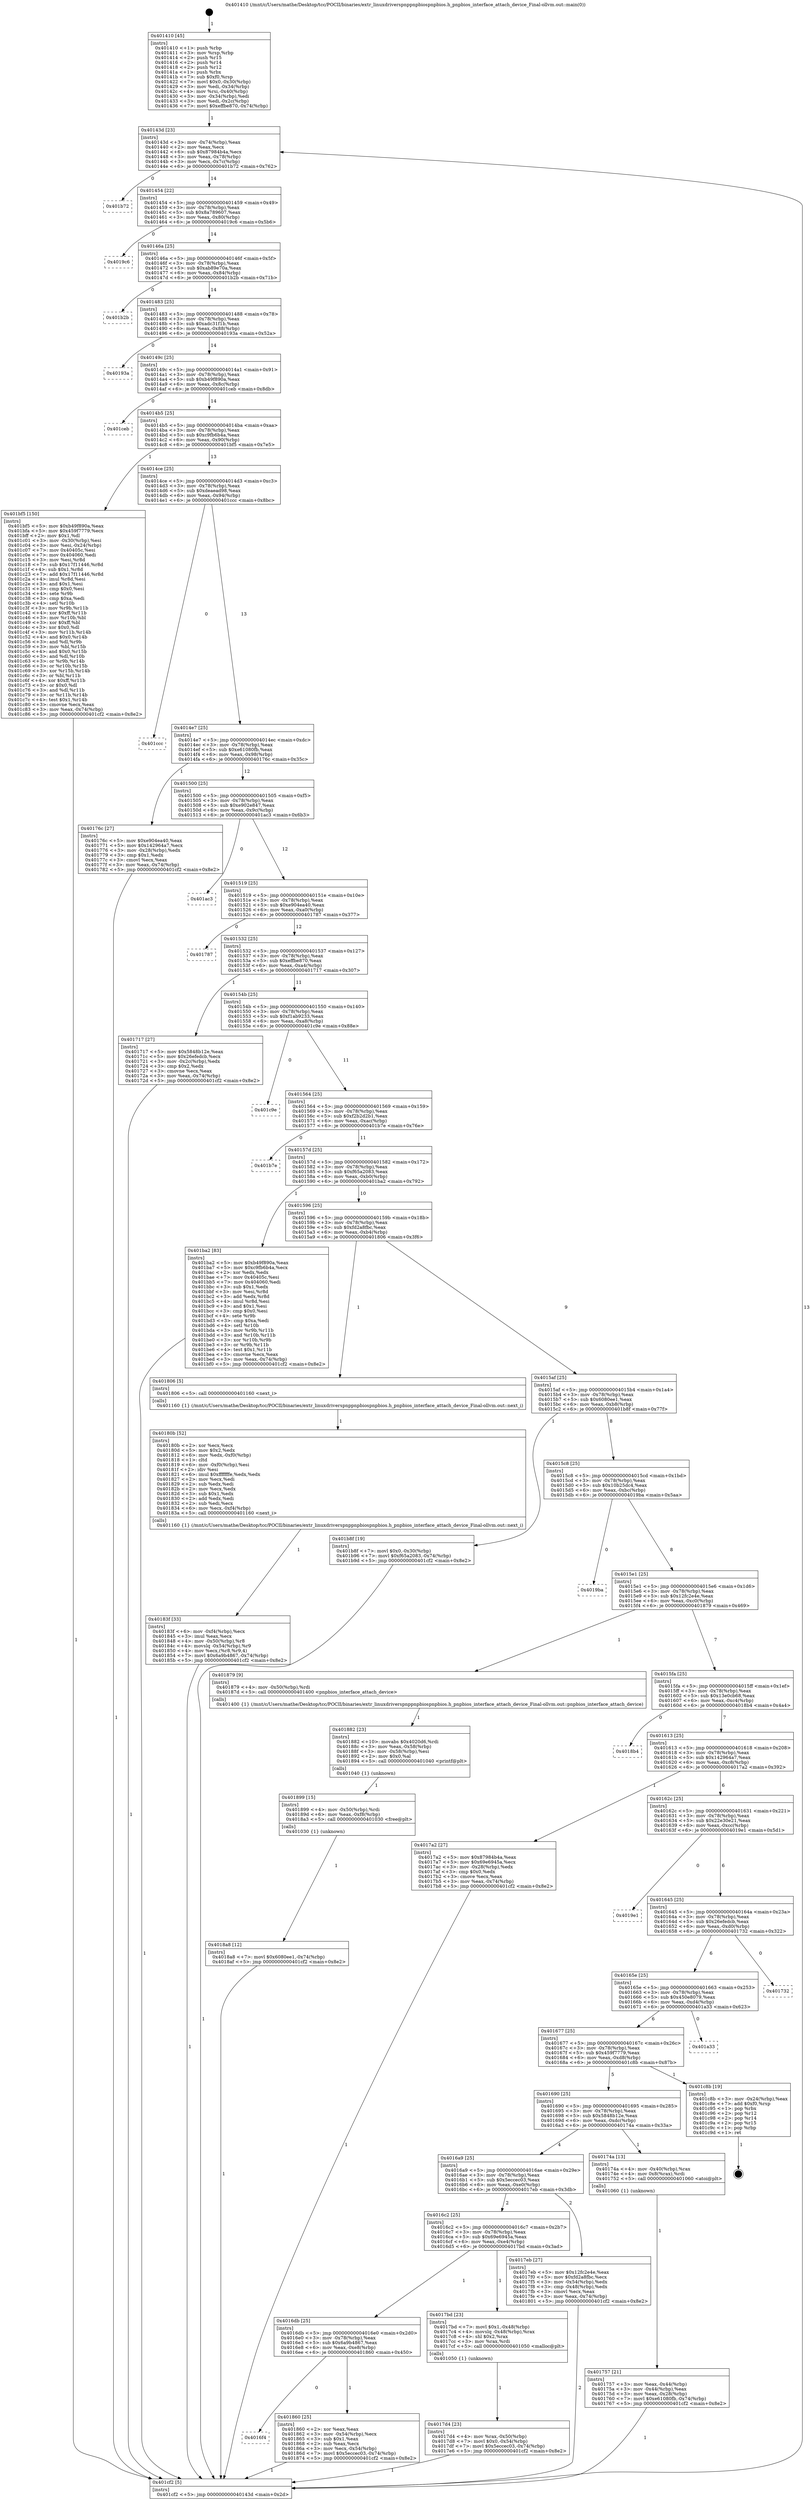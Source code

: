 digraph "0x401410" {
  label = "0x401410 (/mnt/c/Users/mathe/Desktop/tcc/POCII/binaries/extr_linuxdriverspnppnpbiospnpbios.h_pnpbios_interface_attach_device_Final-ollvm.out::main(0))"
  labelloc = "t"
  node[shape=record]

  Entry [label="",width=0.3,height=0.3,shape=circle,fillcolor=black,style=filled]
  "0x40143d" [label="{
     0x40143d [23]\l
     | [instrs]\l
     &nbsp;&nbsp;0x40143d \<+3\>: mov -0x74(%rbp),%eax\l
     &nbsp;&nbsp;0x401440 \<+2\>: mov %eax,%ecx\l
     &nbsp;&nbsp;0x401442 \<+6\>: sub $0x87984b4a,%ecx\l
     &nbsp;&nbsp;0x401448 \<+3\>: mov %eax,-0x78(%rbp)\l
     &nbsp;&nbsp;0x40144b \<+3\>: mov %ecx,-0x7c(%rbp)\l
     &nbsp;&nbsp;0x40144e \<+6\>: je 0000000000401b72 \<main+0x762\>\l
  }"]
  "0x401b72" [label="{
     0x401b72\l
  }", style=dashed]
  "0x401454" [label="{
     0x401454 [22]\l
     | [instrs]\l
     &nbsp;&nbsp;0x401454 \<+5\>: jmp 0000000000401459 \<main+0x49\>\l
     &nbsp;&nbsp;0x401459 \<+3\>: mov -0x78(%rbp),%eax\l
     &nbsp;&nbsp;0x40145c \<+5\>: sub $0x8a789607,%eax\l
     &nbsp;&nbsp;0x401461 \<+3\>: mov %eax,-0x80(%rbp)\l
     &nbsp;&nbsp;0x401464 \<+6\>: je 00000000004019c6 \<main+0x5b6\>\l
  }"]
  Exit [label="",width=0.3,height=0.3,shape=circle,fillcolor=black,style=filled,peripheries=2]
  "0x4019c6" [label="{
     0x4019c6\l
  }", style=dashed]
  "0x40146a" [label="{
     0x40146a [25]\l
     | [instrs]\l
     &nbsp;&nbsp;0x40146a \<+5\>: jmp 000000000040146f \<main+0x5f\>\l
     &nbsp;&nbsp;0x40146f \<+3\>: mov -0x78(%rbp),%eax\l
     &nbsp;&nbsp;0x401472 \<+5\>: sub $0xab89e70a,%eax\l
     &nbsp;&nbsp;0x401477 \<+6\>: mov %eax,-0x84(%rbp)\l
     &nbsp;&nbsp;0x40147d \<+6\>: je 0000000000401b2b \<main+0x71b\>\l
  }"]
  "0x4018a8" [label="{
     0x4018a8 [12]\l
     | [instrs]\l
     &nbsp;&nbsp;0x4018a8 \<+7\>: movl $0x6080ee1,-0x74(%rbp)\l
     &nbsp;&nbsp;0x4018af \<+5\>: jmp 0000000000401cf2 \<main+0x8e2\>\l
  }"]
  "0x401b2b" [label="{
     0x401b2b\l
  }", style=dashed]
  "0x401483" [label="{
     0x401483 [25]\l
     | [instrs]\l
     &nbsp;&nbsp;0x401483 \<+5\>: jmp 0000000000401488 \<main+0x78\>\l
     &nbsp;&nbsp;0x401488 \<+3\>: mov -0x78(%rbp),%eax\l
     &nbsp;&nbsp;0x40148b \<+5\>: sub $0xadc31f1b,%eax\l
     &nbsp;&nbsp;0x401490 \<+6\>: mov %eax,-0x88(%rbp)\l
     &nbsp;&nbsp;0x401496 \<+6\>: je 000000000040193a \<main+0x52a\>\l
  }"]
  "0x401899" [label="{
     0x401899 [15]\l
     | [instrs]\l
     &nbsp;&nbsp;0x401899 \<+4\>: mov -0x50(%rbp),%rdi\l
     &nbsp;&nbsp;0x40189d \<+6\>: mov %eax,-0xf8(%rbp)\l
     &nbsp;&nbsp;0x4018a3 \<+5\>: call 0000000000401030 \<free@plt\>\l
     | [calls]\l
     &nbsp;&nbsp;0x401030 \{1\} (unknown)\l
  }"]
  "0x40193a" [label="{
     0x40193a\l
  }", style=dashed]
  "0x40149c" [label="{
     0x40149c [25]\l
     | [instrs]\l
     &nbsp;&nbsp;0x40149c \<+5\>: jmp 00000000004014a1 \<main+0x91\>\l
     &nbsp;&nbsp;0x4014a1 \<+3\>: mov -0x78(%rbp),%eax\l
     &nbsp;&nbsp;0x4014a4 \<+5\>: sub $0xb49f890a,%eax\l
     &nbsp;&nbsp;0x4014a9 \<+6\>: mov %eax,-0x8c(%rbp)\l
     &nbsp;&nbsp;0x4014af \<+6\>: je 0000000000401ceb \<main+0x8db\>\l
  }"]
  "0x401882" [label="{
     0x401882 [23]\l
     | [instrs]\l
     &nbsp;&nbsp;0x401882 \<+10\>: movabs $0x4020d6,%rdi\l
     &nbsp;&nbsp;0x40188c \<+3\>: mov %eax,-0x58(%rbp)\l
     &nbsp;&nbsp;0x40188f \<+3\>: mov -0x58(%rbp),%esi\l
     &nbsp;&nbsp;0x401892 \<+2\>: mov $0x0,%al\l
     &nbsp;&nbsp;0x401894 \<+5\>: call 0000000000401040 \<printf@plt\>\l
     | [calls]\l
     &nbsp;&nbsp;0x401040 \{1\} (unknown)\l
  }"]
  "0x401ceb" [label="{
     0x401ceb\l
  }", style=dashed]
  "0x4014b5" [label="{
     0x4014b5 [25]\l
     | [instrs]\l
     &nbsp;&nbsp;0x4014b5 \<+5\>: jmp 00000000004014ba \<main+0xaa\>\l
     &nbsp;&nbsp;0x4014ba \<+3\>: mov -0x78(%rbp),%eax\l
     &nbsp;&nbsp;0x4014bd \<+5\>: sub $0xc9fb6b4a,%eax\l
     &nbsp;&nbsp;0x4014c2 \<+6\>: mov %eax,-0x90(%rbp)\l
     &nbsp;&nbsp;0x4014c8 \<+6\>: je 0000000000401bf5 \<main+0x7e5\>\l
  }"]
  "0x4016f4" [label="{
     0x4016f4\l
  }", style=dashed]
  "0x401bf5" [label="{
     0x401bf5 [150]\l
     | [instrs]\l
     &nbsp;&nbsp;0x401bf5 \<+5\>: mov $0xb49f890a,%eax\l
     &nbsp;&nbsp;0x401bfa \<+5\>: mov $0x459f7779,%ecx\l
     &nbsp;&nbsp;0x401bff \<+2\>: mov $0x1,%dl\l
     &nbsp;&nbsp;0x401c01 \<+3\>: mov -0x30(%rbp),%esi\l
     &nbsp;&nbsp;0x401c04 \<+3\>: mov %esi,-0x24(%rbp)\l
     &nbsp;&nbsp;0x401c07 \<+7\>: mov 0x40405c,%esi\l
     &nbsp;&nbsp;0x401c0e \<+7\>: mov 0x404060,%edi\l
     &nbsp;&nbsp;0x401c15 \<+3\>: mov %esi,%r8d\l
     &nbsp;&nbsp;0x401c18 \<+7\>: sub $0x17f11446,%r8d\l
     &nbsp;&nbsp;0x401c1f \<+4\>: sub $0x1,%r8d\l
     &nbsp;&nbsp;0x401c23 \<+7\>: add $0x17f11446,%r8d\l
     &nbsp;&nbsp;0x401c2a \<+4\>: imul %r8d,%esi\l
     &nbsp;&nbsp;0x401c2e \<+3\>: and $0x1,%esi\l
     &nbsp;&nbsp;0x401c31 \<+3\>: cmp $0x0,%esi\l
     &nbsp;&nbsp;0x401c34 \<+4\>: sete %r9b\l
     &nbsp;&nbsp;0x401c38 \<+3\>: cmp $0xa,%edi\l
     &nbsp;&nbsp;0x401c3b \<+4\>: setl %r10b\l
     &nbsp;&nbsp;0x401c3f \<+3\>: mov %r9b,%r11b\l
     &nbsp;&nbsp;0x401c42 \<+4\>: xor $0xff,%r11b\l
     &nbsp;&nbsp;0x401c46 \<+3\>: mov %r10b,%bl\l
     &nbsp;&nbsp;0x401c49 \<+3\>: xor $0xff,%bl\l
     &nbsp;&nbsp;0x401c4c \<+3\>: xor $0x0,%dl\l
     &nbsp;&nbsp;0x401c4f \<+3\>: mov %r11b,%r14b\l
     &nbsp;&nbsp;0x401c52 \<+4\>: and $0x0,%r14b\l
     &nbsp;&nbsp;0x401c56 \<+3\>: and %dl,%r9b\l
     &nbsp;&nbsp;0x401c59 \<+3\>: mov %bl,%r15b\l
     &nbsp;&nbsp;0x401c5c \<+4\>: and $0x0,%r15b\l
     &nbsp;&nbsp;0x401c60 \<+3\>: and %dl,%r10b\l
     &nbsp;&nbsp;0x401c63 \<+3\>: or %r9b,%r14b\l
     &nbsp;&nbsp;0x401c66 \<+3\>: or %r10b,%r15b\l
     &nbsp;&nbsp;0x401c69 \<+3\>: xor %r15b,%r14b\l
     &nbsp;&nbsp;0x401c6c \<+3\>: or %bl,%r11b\l
     &nbsp;&nbsp;0x401c6f \<+4\>: xor $0xff,%r11b\l
     &nbsp;&nbsp;0x401c73 \<+3\>: or $0x0,%dl\l
     &nbsp;&nbsp;0x401c76 \<+3\>: and %dl,%r11b\l
     &nbsp;&nbsp;0x401c79 \<+3\>: or %r11b,%r14b\l
     &nbsp;&nbsp;0x401c7c \<+4\>: test $0x1,%r14b\l
     &nbsp;&nbsp;0x401c80 \<+3\>: cmovne %ecx,%eax\l
     &nbsp;&nbsp;0x401c83 \<+3\>: mov %eax,-0x74(%rbp)\l
     &nbsp;&nbsp;0x401c86 \<+5\>: jmp 0000000000401cf2 \<main+0x8e2\>\l
  }"]
  "0x4014ce" [label="{
     0x4014ce [25]\l
     | [instrs]\l
     &nbsp;&nbsp;0x4014ce \<+5\>: jmp 00000000004014d3 \<main+0xc3\>\l
     &nbsp;&nbsp;0x4014d3 \<+3\>: mov -0x78(%rbp),%eax\l
     &nbsp;&nbsp;0x4014d6 \<+5\>: sub $0xdeaead98,%eax\l
     &nbsp;&nbsp;0x4014db \<+6\>: mov %eax,-0x94(%rbp)\l
     &nbsp;&nbsp;0x4014e1 \<+6\>: je 0000000000401ccc \<main+0x8bc\>\l
  }"]
  "0x401860" [label="{
     0x401860 [25]\l
     | [instrs]\l
     &nbsp;&nbsp;0x401860 \<+2\>: xor %eax,%eax\l
     &nbsp;&nbsp;0x401862 \<+3\>: mov -0x54(%rbp),%ecx\l
     &nbsp;&nbsp;0x401865 \<+3\>: sub $0x1,%eax\l
     &nbsp;&nbsp;0x401868 \<+2\>: sub %eax,%ecx\l
     &nbsp;&nbsp;0x40186a \<+3\>: mov %ecx,-0x54(%rbp)\l
     &nbsp;&nbsp;0x40186d \<+7\>: movl $0x5eccec03,-0x74(%rbp)\l
     &nbsp;&nbsp;0x401874 \<+5\>: jmp 0000000000401cf2 \<main+0x8e2\>\l
  }"]
  "0x401ccc" [label="{
     0x401ccc\l
  }", style=dashed]
  "0x4014e7" [label="{
     0x4014e7 [25]\l
     | [instrs]\l
     &nbsp;&nbsp;0x4014e7 \<+5\>: jmp 00000000004014ec \<main+0xdc\>\l
     &nbsp;&nbsp;0x4014ec \<+3\>: mov -0x78(%rbp),%eax\l
     &nbsp;&nbsp;0x4014ef \<+5\>: sub $0xe61080fb,%eax\l
     &nbsp;&nbsp;0x4014f4 \<+6\>: mov %eax,-0x98(%rbp)\l
     &nbsp;&nbsp;0x4014fa \<+6\>: je 000000000040176c \<main+0x35c\>\l
  }"]
  "0x40183f" [label="{
     0x40183f [33]\l
     | [instrs]\l
     &nbsp;&nbsp;0x40183f \<+6\>: mov -0xf4(%rbp),%ecx\l
     &nbsp;&nbsp;0x401845 \<+3\>: imul %eax,%ecx\l
     &nbsp;&nbsp;0x401848 \<+4\>: mov -0x50(%rbp),%r8\l
     &nbsp;&nbsp;0x40184c \<+4\>: movslq -0x54(%rbp),%r9\l
     &nbsp;&nbsp;0x401850 \<+4\>: mov %ecx,(%r8,%r9,4)\l
     &nbsp;&nbsp;0x401854 \<+7\>: movl $0x6a9b4867,-0x74(%rbp)\l
     &nbsp;&nbsp;0x40185b \<+5\>: jmp 0000000000401cf2 \<main+0x8e2\>\l
  }"]
  "0x40176c" [label="{
     0x40176c [27]\l
     | [instrs]\l
     &nbsp;&nbsp;0x40176c \<+5\>: mov $0xe904ea40,%eax\l
     &nbsp;&nbsp;0x401771 \<+5\>: mov $0x142964a7,%ecx\l
     &nbsp;&nbsp;0x401776 \<+3\>: mov -0x28(%rbp),%edx\l
     &nbsp;&nbsp;0x401779 \<+3\>: cmp $0x1,%edx\l
     &nbsp;&nbsp;0x40177c \<+3\>: cmovl %ecx,%eax\l
     &nbsp;&nbsp;0x40177f \<+3\>: mov %eax,-0x74(%rbp)\l
     &nbsp;&nbsp;0x401782 \<+5\>: jmp 0000000000401cf2 \<main+0x8e2\>\l
  }"]
  "0x401500" [label="{
     0x401500 [25]\l
     | [instrs]\l
     &nbsp;&nbsp;0x401500 \<+5\>: jmp 0000000000401505 \<main+0xf5\>\l
     &nbsp;&nbsp;0x401505 \<+3\>: mov -0x78(%rbp),%eax\l
     &nbsp;&nbsp;0x401508 \<+5\>: sub $0xe902e847,%eax\l
     &nbsp;&nbsp;0x40150d \<+6\>: mov %eax,-0x9c(%rbp)\l
     &nbsp;&nbsp;0x401513 \<+6\>: je 0000000000401ac3 \<main+0x6b3\>\l
  }"]
  "0x40180b" [label="{
     0x40180b [52]\l
     | [instrs]\l
     &nbsp;&nbsp;0x40180b \<+2\>: xor %ecx,%ecx\l
     &nbsp;&nbsp;0x40180d \<+5\>: mov $0x2,%edx\l
     &nbsp;&nbsp;0x401812 \<+6\>: mov %edx,-0xf0(%rbp)\l
     &nbsp;&nbsp;0x401818 \<+1\>: cltd\l
     &nbsp;&nbsp;0x401819 \<+6\>: mov -0xf0(%rbp),%esi\l
     &nbsp;&nbsp;0x40181f \<+2\>: idiv %esi\l
     &nbsp;&nbsp;0x401821 \<+6\>: imul $0xfffffffe,%edx,%edx\l
     &nbsp;&nbsp;0x401827 \<+2\>: mov %ecx,%edi\l
     &nbsp;&nbsp;0x401829 \<+2\>: sub %edx,%edi\l
     &nbsp;&nbsp;0x40182b \<+2\>: mov %ecx,%edx\l
     &nbsp;&nbsp;0x40182d \<+3\>: sub $0x1,%edx\l
     &nbsp;&nbsp;0x401830 \<+2\>: add %edx,%edi\l
     &nbsp;&nbsp;0x401832 \<+2\>: sub %edi,%ecx\l
     &nbsp;&nbsp;0x401834 \<+6\>: mov %ecx,-0xf4(%rbp)\l
     &nbsp;&nbsp;0x40183a \<+5\>: call 0000000000401160 \<next_i\>\l
     | [calls]\l
     &nbsp;&nbsp;0x401160 \{1\} (/mnt/c/Users/mathe/Desktop/tcc/POCII/binaries/extr_linuxdriverspnppnpbiospnpbios.h_pnpbios_interface_attach_device_Final-ollvm.out::next_i)\l
  }"]
  "0x401ac3" [label="{
     0x401ac3\l
  }", style=dashed]
  "0x401519" [label="{
     0x401519 [25]\l
     | [instrs]\l
     &nbsp;&nbsp;0x401519 \<+5\>: jmp 000000000040151e \<main+0x10e\>\l
     &nbsp;&nbsp;0x40151e \<+3\>: mov -0x78(%rbp),%eax\l
     &nbsp;&nbsp;0x401521 \<+5\>: sub $0xe904ea40,%eax\l
     &nbsp;&nbsp;0x401526 \<+6\>: mov %eax,-0xa0(%rbp)\l
     &nbsp;&nbsp;0x40152c \<+6\>: je 0000000000401787 \<main+0x377\>\l
  }"]
  "0x4017d4" [label="{
     0x4017d4 [23]\l
     | [instrs]\l
     &nbsp;&nbsp;0x4017d4 \<+4\>: mov %rax,-0x50(%rbp)\l
     &nbsp;&nbsp;0x4017d8 \<+7\>: movl $0x0,-0x54(%rbp)\l
     &nbsp;&nbsp;0x4017df \<+7\>: movl $0x5eccec03,-0x74(%rbp)\l
     &nbsp;&nbsp;0x4017e6 \<+5\>: jmp 0000000000401cf2 \<main+0x8e2\>\l
  }"]
  "0x401787" [label="{
     0x401787\l
  }", style=dashed]
  "0x401532" [label="{
     0x401532 [25]\l
     | [instrs]\l
     &nbsp;&nbsp;0x401532 \<+5\>: jmp 0000000000401537 \<main+0x127\>\l
     &nbsp;&nbsp;0x401537 \<+3\>: mov -0x78(%rbp),%eax\l
     &nbsp;&nbsp;0x40153a \<+5\>: sub $0xeffbe870,%eax\l
     &nbsp;&nbsp;0x40153f \<+6\>: mov %eax,-0xa4(%rbp)\l
     &nbsp;&nbsp;0x401545 \<+6\>: je 0000000000401717 \<main+0x307\>\l
  }"]
  "0x4016db" [label="{
     0x4016db [25]\l
     | [instrs]\l
     &nbsp;&nbsp;0x4016db \<+5\>: jmp 00000000004016e0 \<main+0x2d0\>\l
     &nbsp;&nbsp;0x4016e0 \<+3\>: mov -0x78(%rbp),%eax\l
     &nbsp;&nbsp;0x4016e3 \<+5\>: sub $0x6a9b4867,%eax\l
     &nbsp;&nbsp;0x4016e8 \<+6\>: mov %eax,-0xe8(%rbp)\l
     &nbsp;&nbsp;0x4016ee \<+6\>: je 0000000000401860 \<main+0x450\>\l
  }"]
  "0x401717" [label="{
     0x401717 [27]\l
     | [instrs]\l
     &nbsp;&nbsp;0x401717 \<+5\>: mov $0x5848b12e,%eax\l
     &nbsp;&nbsp;0x40171c \<+5\>: mov $0x26efedcb,%ecx\l
     &nbsp;&nbsp;0x401721 \<+3\>: mov -0x2c(%rbp),%edx\l
     &nbsp;&nbsp;0x401724 \<+3\>: cmp $0x2,%edx\l
     &nbsp;&nbsp;0x401727 \<+3\>: cmovne %ecx,%eax\l
     &nbsp;&nbsp;0x40172a \<+3\>: mov %eax,-0x74(%rbp)\l
     &nbsp;&nbsp;0x40172d \<+5\>: jmp 0000000000401cf2 \<main+0x8e2\>\l
  }"]
  "0x40154b" [label="{
     0x40154b [25]\l
     | [instrs]\l
     &nbsp;&nbsp;0x40154b \<+5\>: jmp 0000000000401550 \<main+0x140\>\l
     &nbsp;&nbsp;0x401550 \<+3\>: mov -0x78(%rbp),%eax\l
     &nbsp;&nbsp;0x401553 \<+5\>: sub $0xf1ab9233,%eax\l
     &nbsp;&nbsp;0x401558 \<+6\>: mov %eax,-0xa8(%rbp)\l
     &nbsp;&nbsp;0x40155e \<+6\>: je 0000000000401c9e \<main+0x88e\>\l
  }"]
  "0x401cf2" [label="{
     0x401cf2 [5]\l
     | [instrs]\l
     &nbsp;&nbsp;0x401cf2 \<+5\>: jmp 000000000040143d \<main+0x2d\>\l
  }"]
  "0x401410" [label="{
     0x401410 [45]\l
     | [instrs]\l
     &nbsp;&nbsp;0x401410 \<+1\>: push %rbp\l
     &nbsp;&nbsp;0x401411 \<+3\>: mov %rsp,%rbp\l
     &nbsp;&nbsp;0x401414 \<+2\>: push %r15\l
     &nbsp;&nbsp;0x401416 \<+2\>: push %r14\l
     &nbsp;&nbsp;0x401418 \<+2\>: push %r12\l
     &nbsp;&nbsp;0x40141a \<+1\>: push %rbx\l
     &nbsp;&nbsp;0x40141b \<+7\>: sub $0xf0,%rsp\l
     &nbsp;&nbsp;0x401422 \<+7\>: movl $0x0,-0x30(%rbp)\l
     &nbsp;&nbsp;0x401429 \<+3\>: mov %edi,-0x34(%rbp)\l
     &nbsp;&nbsp;0x40142c \<+4\>: mov %rsi,-0x40(%rbp)\l
     &nbsp;&nbsp;0x401430 \<+3\>: mov -0x34(%rbp),%edi\l
     &nbsp;&nbsp;0x401433 \<+3\>: mov %edi,-0x2c(%rbp)\l
     &nbsp;&nbsp;0x401436 \<+7\>: movl $0xeffbe870,-0x74(%rbp)\l
  }"]
  "0x4017bd" [label="{
     0x4017bd [23]\l
     | [instrs]\l
     &nbsp;&nbsp;0x4017bd \<+7\>: movl $0x1,-0x48(%rbp)\l
     &nbsp;&nbsp;0x4017c4 \<+4\>: movslq -0x48(%rbp),%rax\l
     &nbsp;&nbsp;0x4017c8 \<+4\>: shl $0x2,%rax\l
     &nbsp;&nbsp;0x4017cc \<+3\>: mov %rax,%rdi\l
     &nbsp;&nbsp;0x4017cf \<+5\>: call 0000000000401050 \<malloc@plt\>\l
     | [calls]\l
     &nbsp;&nbsp;0x401050 \{1\} (unknown)\l
  }"]
  "0x401c9e" [label="{
     0x401c9e\l
  }", style=dashed]
  "0x401564" [label="{
     0x401564 [25]\l
     | [instrs]\l
     &nbsp;&nbsp;0x401564 \<+5\>: jmp 0000000000401569 \<main+0x159\>\l
     &nbsp;&nbsp;0x401569 \<+3\>: mov -0x78(%rbp),%eax\l
     &nbsp;&nbsp;0x40156c \<+5\>: sub $0xf2b2d2b1,%eax\l
     &nbsp;&nbsp;0x401571 \<+6\>: mov %eax,-0xac(%rbp)\l
     &nbsp;&nbsp;0x401577 \<+6\>: je 0000000000401b7e \<main+0x76e\>\l
  }"]
  "0x4016c2" [label="{
     0x4016c2 [25]\l
     | [instrs]\l
     &nbsp;&nbsp;0x4016c2 \<+5\>: jmp 00000000004016c7 \<main+0x2b7\>\l
     &nbsp;&nbsp;0x4016c7 \<+3\>: mov -0x78(%rbp),%eax\l
     &nbsp;&nbsp;0x4016ca \<+5\>: sub $0x69e6945a,%eax\l
     &nbsp;&nbsp;0x4016cf \<+6\>: mov %eax,-0xe4(%rbp)\l
     &nbsp;&nbsp;0x4016d5 \<+6\>: je 00000000004017bd \<main+0x3ad\>\l
  }"]
  "0x401b7e" [label="{
     0x401b7e\l
  }", style=dashed]
  "0x40157d" [label="{
     0x40157d [25]\l
     | [instrs]\l
     &nbsp;&nbsp;0x40157d \<+5\>: jmp 0000000000401582 \<main+0x172\>\l
     &nbsp;&nbsp;0x401582 \<+3\>: mov -0x78(%rbp),%eax\l
     &nbsp;&nbsp;0x401585 \<+5\>: sub $0xf65a2083,%eax\l
     &nbsp;&nbsp;0x40158a \<+6\>: mov %eax,-0xb0(%rbp)\l
     &nbsp;&nbsp;0x401590 \<+6\>: je 0000000000401ba2 \<main+0x792\>\l
  }"]
  "0x4017eb" [label="{
     0x4017eb [27]\l
     | [instrs]\l
     &nbsp;&nbsp;0x4017eb \<+5\>: mov $0x12fc2e4e,%eax\l
     &nbsp;&nbsp;0x4017f0 \<+5\>: mov $0xfd2a8fbc,%ecx\l
     &nbsp;&nbsp;0x4017f5 \<+3\>: mov -0x54(%rbp),%edx\l
     &nbsp;&nbsp;0x4017f8 \<+3\>: cmp -0x48(%rbp),%edx\l
     &nbsp;&nbsp;0x4017fb \<+3\>: cmovl %ecx,%eax\l
     &nbsp;&nbsp;0x4017fe \<+3\>: mov %eax,-0x74(%rbp)\l
     &nbsp;&nbsp;0x401801 \<+5\>: jmp 0000000000401cf2 \<main+0x8e2\>\l
  }"]
  "0x401ba2" [label="{
     0x401ba2 [83]\l
     | [instrs]\l
     &nbsp;&nbsp;0x401ba2 \<+5\>: mov $0xb49f890a,%eax\l
     &nbsp;&nbsp;0x401ba7 \<+5\>: mov $0xc9fb6b4a,%ecx\l
     &nbsp;&nbsp;0x401bac \<+2\>: xor %edx,%edx\l
     &nbsp;&nbsp;0x401bae \<+7\>: mov 0x40405c,%esi\l
     &nbsp;&nbsp;0x401bb5 \<+7\>: mov 0x404060,%edi\l
     &nbsp;&nbsp;0x401bbc \<+3\>: sub $0x1,%edx\l
     &nbsp;&nbsp;0x401bbf \<+3\>: mov %esi,%r8d\l
     &nbsp;&nbsp;0x401bc2 \<+3\>: add %edx,%r8d\l
     &nbsp;&nbsp;0x401bc5 \<+4\>: imul %r8d,%esi\l
     &nbsp;&nbsp;0x401bc9 \<+3\>: and $0x1,%esi\l
     &nbsp;&nbsp;0x401bcc \<+3\>: cmp $0x0,%esi\l
     &nbsp;&nbsp;0x401bcf \<+4\>: sete %r9b\l
     &nbsp;&nbsp;0x401bd3 \<+3\>: cmp $0xa,%edi\l
     &nbsp;&nbsp;0x401bd6 \<+4\>: setl %r10b\l
     &nbsp;&nbsp;0x401bda \<+3\>: mov %r9b,%r11b\l
     &nbsp;&nbsp;0x401bdd \<+3\>: and %r10b,%r11b\l
     &nbsp;&nbsp;0x401be0 \<+3\>: xor %r10b,%r9b\l
     &nbsp;&nbsp;0x401be3 \<+3\>: or %r9b,%r11b\l
     &nbsp;&nbsp;0x401be6 \<+4\>: test $0x1,%r11b\l
     &nbsp;&nbsp;0x401bea \<+3\>: cmovne %ecx,%eax\l
     &nbsp;&nbsp;0x401bed \<+3\>: mov %eax,-0x74(%rbp)\l
     &nbsp;&nbsp;0x401bf0 \<+5\>: jmp 0000000000401cf2 \<main+0x8e2\>\l
  }"]
  "0x401596" [label="{
     0x401596 [25]\l
     | [instrs]\l
     &nbsp;&nbsp;0x401596 \<+5\>: jmp 000000000040159b \<main+0x18b\>\l
     &nbsp;&nbsp;0x40159b \<+3\>: mov -0x78(%rbp),%eax\l
     &nbsp;&nbsp;0x40159e \<+5\>: sub $0xfd2a8fbc,%eax\l
     &nbsp;&nbsp;0x4015a3 \<+6\>: mov %eax,-0xb4(%rbp)\l
     &nbsp;&nbsp;0x4015a9 \<+6\>: je 0000000000401806 \<main+0x3f6\>\l
  }"]
  "0x401757" [label="{
     0x401757 [21]\l
     | [instrs]\l
     &nbsp;&nbsp;0x401757 \<+3\>: mov %eax,-0x44(%rbp)\l
     &nbsp;&nbsp;0x40175a \<+3\>: mov -0x44(%rbp),%eax\l
     &nbsp;&nbsp;0x40175d \<+3\>: mov %eax,-0x28(%rbp)\l
     &nbsp;&nbsp;0x401760 \<+7\>: movl $0xe61080fb,-0x74(%rbp)\l
     &nbsp;&nbsp;0x401767 \<+5\>: jmp 0000000000401cf2 \<main+0x8e2\>\l
  }"]
  "0x401806" [label="{
     0x401806 [5]\l
     | [instrs]\l
     &nbsp;&nbsp;0x401806 \<+5\>: call 0000000000401160 \<next_i\>\l
     | [calls]\l
     &nbsp;&nbsp;0x401160 \{1\} (/mnt/c/Users/mathe/Desktop/tcc/POCII/binaries/extr_linuxdriverspnppnpbiospnpbios.h_pnpbios_interface_attach_device_Final-ollvm.out::next_i)\l
  }"]
  "0x4015af" [label="{
     0x4015af [25]\l
     | [instrs]\l
     &nbsp;&nbsp;0x4015af \<+5\>: jmp 00000000004015b4 \<main+0x1a4\>\l
     &nbsp;&nbsp;0x4015b4 \<+3\>: mov -0x78(%rbp),%eax\l
     &nbsp;&nbsp;0x4015b7 \<+5\>: sub $0x6080ee1,%eax\l
     &nbsp;&nbsp;0x4015bc \<+6\>: mov %eax,-0xb8(%rbp)\l
     &nbsp;&nbsp;0x4015c2 \<+6\>: je 0000000000401b8f \<main+0x77f\>\l
  }"]
  "0x4016a9" [label="{
     0x4016a9 [25]\l
     | [instrs]\l
     &nbsp;&nbsp;0x4016a9 \<+5\>: jmp 00000000004016ae \<main+0x29e\>\l
     &nbsp;&nbsp;0x4016ae \<+3\>: mov -0x78(%rbp),%eax\l
     &nbsp;&nbsp;0x4016b1 \<+5\>: sub $0x5eccec03,%eax\l
     &nbsp;&nbsp;0x4016b6 \<+6\>: mov %eax,-0xe0(%rbp)\l
     &nbsp;&nbsp;0x4016bc \<+6\>: je 00000000004017eb \<main+0x3db\>\l
  }"]
  "0x401b8f" [label="{
     0x401b8f [19]\l
     | [instrs]\l
     &nbsp;&nbsp;0x401b8f \<+7\>: movl $0x0,-0x30(%rbp)\l
     &nbsp;&nbsp;0x401b96 \<+7\>: movl $0xf65a2083,-0x74(%rbp)\l
     &nbsp;&nbsp;0x401b9d \<+5\>: jmp 0000000000401cf2 \<main+0x8e2\>\l
  }"]
  "0x4015c8" [label="{
     0x4015c8 [25]\l
     | [instrs]\l
     &nbsp;&nbsp;0x4015c8 \<+5\>: jmp 00000000004015cd \<main+0x1bd\>\l
     &nbsp;&nbsp;0x4015cd \<+3\>: mov -0x78(%rbp),%eax\l
     &nbsp;&nbsp;0x4015d0 \<+5\>: sub $0x10b25dc4,%eax\l
     &nbsp;&nbsp;0x4015d5 \<+6\>: mov %eax,-0xbc(%rbp)\l
     &nbsp;&nbsp;0x4015db \<+6\>: je 00000000004019ba \<main+0x5aa\>\l
  }"]
  "0x40174a" [label="{
     0x40174a [13]\l
     | [instrs]\l
     &nbsp;&nbsp;0x40174a \<+4\>: mov -0x40(%rbp),%rax\l
     &nbsp;&nbsp;0x40174e \<+4\>: mov 0x8(%rax),%rdi\l
     &nbsp;&nbsp;0x401752 \<+5\>: call 0000000000401060 \<atoi@plt\>\l
     | [calls]\l
     &nbsp;&nbsp;0x401060 \{1\} (unknown)\l
  }"]
  "0x4019ba" [label="{
     0x4019ba\l
  }", style=dashed]
  "0x4015e1" [label="{
     0x4015e1 [25]\l
     | [instrs]\l
     &nbsp;&nbsp;0x4015e1 \<+5\>: jmp 00000000004015e6 \<main+0x1d6\>\l
     &nbsp;&nbsp;0x4015e6 \<+3\>: mov -0x78(%rbp),%eax\l
     &nbsp;&nbsp;0x4015e9 \<+5\>: sub $0x12fc2e4e,%eax\l
     &nbsp;&nbsp;0x4015ee \<+6\>: mov %eax,-0xc0(%rbp)\l
     &nbsp;&nbsp;0x4015f4 \<+6\>: je 0000000000401879 \<main+0x469\>\l
  }"]
  "0x401690" [label="{
     0x401690 [25]\l
     | [instrs]\l
     &nbsp;&nbsp;0x401690 \<+5\>: jmp 0000000000401695 \<main+0x285\>\l
     &nbsp;&nbsp;0x401695 \<+3\>: mov -0x78(%rbp),%eax\l
     &nbsp;&nbsp;0x401698 \<+5\>: sub $0x5848b12e,%eax\l
     &nbsp;&nbsp;0x40169d \<+6\>: mov %eax,-0xdc(%rbp)\l
     &nbsp;&nbsp;0x4016a3 \<+6\>: je 000000000040174a \<main+0x33a\>\l
  }"]
  "0x401879" [label="{
     0x401879 [9]\l
     | [instrs]\l
     &nbsp;&nbsp;0x401879 \<+4\>: mov -0x50(%rbp),%rdi\l
     &nbsp;&nbsp;0x40187d \<+5\>: call 0000000000401400 \<pnpbios_interface_attach_device\>\l
     | [calls]\l
     &nbsp;&nbsp;0x401400 \{1\} (/mnt/c/Users/mathe/Desktop/tcc/POCII/binaries/extr_linuxdriverspnppnpbiospnpbios.h_pnpbios_interface_attach_device_Final-ollvm.out::pnpbios_interface_attach_device)\l
  }"]
  "0x4015fa" [label="{
     0x4015fa [25]\l
     | [instrs]\l
     &nbsp;&nbsp;0x4015fa \<+5\>: jmp 00000000004015ff \<main+0x1ef\>\l
     &nbsp;&nbsp;0x4015ff \<+3\>: mov -0x78(%rbp),%eax\l
     &nbsp;&nbsp;0x401602 \<+5\>: sub $0x13e0cb68,%eax\l
     &nbsp;&nbsp;0x401607 \<+6\>: mov %eax,-0xc4(%rbp)\l
     &nbsp;&nbsp;0x40160d \<+6\>: je 00000000004018b4 \<main+0x4a4\>\l
  }"]
  "0x401c8b" [label="{
     0x401c8b [19]\l
     | [instrs]\l
     &nbsp;&nbsp;0x401c8b \<+3\>: mov -0x24(%rbp),%eax\l
     &nbsp;&nbsp;0x401c8e \<+7\>: add $0xf0,%rsp\l
     &nbsp;&nbsp;0x401c95 \<+1\>: pop %rbx\l
     &nbsp;&nbsp;0x401c96 \<+2\>: pop %r12\l
     &nbsp;&nbsp;0x401c98 \<+2\>: pop %r14\l
     &nbsp;&nbsp;0x401c9a \<+2\>: pop %r15\l
     &nbsp;&nbsp;0x401c9c \<+1\>: pop %rbp\l
     &nbsp;&nbsp;0x401c9d \<+1\>: ret\l
  }"]
  "0x4018b4" [label="{
     0x4018b4\l
  }", style=dashed]
  "0x401613" [label="{
     0x401613 [25]\l
     | [instrs]\l
     &nbsp;&nbsp;0x401613 \<+5\>: jmp 0000000000401618 \<main+0x208\>\l
     &nbsp;&nbsp;0x401618 \<+3\>: mov -0x78(%rbp),%eax\l
     &nbsp;&nbsp;0x40161b \<+5\>: sub $0x142964a7,%eax\l
     &nbsp;&nbsp;0x401620 \<+6\>: mov %eax,-0xc8(%rbp)\l
     &nbsp;&nbsp;0x401626 \<+6\>: je 00000000004017a2 \<main+0x392\>\l
  }"]
  "0x401677" [label="{
     0x401677 [25]\l
     | [instrs]\l
     &nbsp;&nbsp;0x401677 \<+5\>: jmp 000000000040167c \<main+0x26c\>\l
     &nbsp;&nbsp;0x40167c \<+3\>: mov -0x78(%rbp),%eax\l
     &nbsp;&nbsp;0x40167f \<+5\>: sub $0x459f7779,%eax\l
     &nbsp;&nbsp;0x401684 \<+6\>: mov %eax,-0xd8(%rbp)\l
     &nbsp;&nbsp;0x40168a \<+6\>: je 0000000000401c8b \<main+0x87b\>\l
  }"]
  "0x4017a2" [label="{
     0x4017a2 [27]\l
     | [instrs]\l
     &nbsp;&nbsp;0x4017a2 \<+5\>: mov $0x87984b4a,%eax\l
     &nbsp;&nbsp;0x4017a7 \<+5\>: mov $0x69e6945a,%ecx\l
     &nbsp;&nbsp;0x4017ac \<+3\>: mov -0x28(%rbp),%edx\l
     &nbsp;&nbsp;0x4017af \<+3\>: cmp $0x0,%edx\l
     &nbsp;&nbsp;0x4017b2 \<+3\>: cmove %ecx,%eax\l
     &nbsp;&nbsp;0x4017b5 \<+3\>: mov %eax,-0x74(%rbp)\l
     &nbsp;&nbsp;0x4017b8 \<+5\>: jmp 0000000000401cf2 \<main+0x8e2\>\l
  }"]
  "0x40162c" [label="{
     0x40162c [25]\l
     | [instrs]\l
     &nbsp;&nbsp;0x40162c \<+5\>: jmp 0000000000401631 \<main+0x221\>\l
     &nbsp;&nbsp;0x401631 \<+3\>: mov -0x78(%rbp),%eax\l
     &nbsp;&nbsp;0x401634 \<+5\>: sub $0x22e30e21,%eax\l
     &nbsp;&nbsp;0x401639 \<+6\>: mov %eax,-0xcc(%rbp)\l
     &nbsp;&nbsp;0x40163f \<+6\>: je 00000000004019e1 \<main+0x5d1\>\l
  }"]
  "0x401a33" [label="{
     0x401a33\l
  }", style=dashed]
  "0x4019e1" [label="{
     0x4019e1\l
  }", style=dashed]
  "0x401645" [label="{
     0x401645 [25]\l
     | [instrs]\l
     &nbsp;&nbsp;0x401645 \<+5\>: jmp 000000000040164a \<main+0x23a\>\l
     &nbsp;&nbsp;0x40164a \<+3\>: mov -0x78(%rbp),%eax\l
     &nbsp;&nbsp;0x40164d \<+5\>: sub $0x26efedcb,%eax\l
     &nbsp;&nbsp;0x401652 \<+6\>: mov %eax,-0xd0(%rbp)\l
     &nbsp;&nbsp;0x401658 \<+6\>: je 0000000000401732 \<main+0x322\>\l
  }"]
  "0x40165e" [label="{
     0x40165e [25]\l
     | [instrs]\l
     &nbsp;&nbsp;0x40165e \<+5\>: jmp 0000000000401663 \<main+0x253\>\l
     &nbsp;&nbsp;0x401663 \<+3\>: mov -0x78(%rbp),%eax\l
     &nbsp;&nbsp;0x401666 \<+5\>: sub $0x450e8079,%eax\l
     &nbsp;&nbsp;0x40166b \<+6\>: mov %eax,-0xd4(%rbp)\l
     &nbsp;&nbsp;0x401671 \<+6\>: je 0000000000401a33 \<main+0x623\>\l
  }"]
  "0x401732" [label="{
     0x401732\l
  }", style=dashed]
  Entry -> "0x401410" [label=" 1"]
  "0x40143d" -> "0x401b72" [label=" 0"]
  "0x40143d" -> "0x401454" [label=" 14"]
  "0x401c8b" -> Exit [label=" 1"]
  "0x401454" -> "0x4019c6" [label=" 0"]
  "0x401454" -> "0x40146a" [label=" 14"]
  "0x401bf5" -> "0x401cf2" [label=" 1"]
  "0x40146a" -> "0x401b2b" [label=" 0"]
  "0x40146a" -> "0x401483" [label=" 14"]
  "0x401ba2" -> "0x401cf2" [label=" 1"]
  "0x401483" -> "0x40193a" [label=" 0"]
  "0x401483" -> "0x40149c" [label=" 14"]
  "0x401b8f" -> "0x401cf2" [label=" 1"]
  "0x40149c" -> "0x401ceb" [label=" 0"]
  "0x40149c" -> "0x4014b5" [label=" 14"]
  "0x4018a8" -> "0x401cf2" [label=" 1"]
  "0x4014b5" -> "0x401bf5" [label=" 1"]
  "0x4014b5" -> "0x4014ce" [label=" 13"]
  "0x401899" -> "0x4018a8" [label=" 1"]
  "0x4014ce" -> "0x401ccc" [label=" 0"]
  "0x4014ce" -> "0x4014e7" [label=" 13"]
  "0x401882" -> "0x401899" [label=" 1"]
  "0x4014e7" -> "0x40176c" [label=" 1"]
  "0x4014e7" -> "0x401500" [label=" 12"]
  "0x401860" -> "0x401cf2" [label=" 1"]
  "0x401500" -> "0x401ac3" [label=" 0"]
  "0x401500" -> "0x401519" [label=" 12"]
  "0x4016db" -> "0x4016f4" [label=" 0"]
  "0x401519" -> "0x401787" [label=" 0"]
  "0x401519" -> "0x401532" [label=" 12"]
  "0x4016db" -> "0x401860" [label=" 1"]
  "0x401532" -> "0x401717" [label=" 1"]
  "0x401532" -> "0x40154b" [label=" 11"]
  "0x401717" -> "0x401cf2" [label=" 1"]
  "0x401410" -> "0x40143d" [label=" 1"]
  "0x401cf2" -> "0x40143d" [label=" 13"]
  "0x401879" -> "0x401882" [label=" 1"]
  "0x40154b" -> "0x401c9e" [label=" 0"]
  "0x40154b" -> "0x401564" [label=" 11"]
  "0x40183f" -> "0x401cf2" [label=" 1"]
  "0x401564" -> "0x401b7e" [label=" 0"]
  "0x401564" -> "0x40157d" [label=" 11"]
  "0x401806" -> "0x40180b" [label=" 1"]
  "0x40157d" -> "0x401ba2" [label=" 1"]
  "0x40157d" -> "0x401596" [label=" 10"]
  "0x4017eb" -> "0x401cf2" [label=" 2"]
  "0x401596" -> "0x401806" [label=" 1"]
  "0x401596" -> "0x4015af" [label=" 9"]
  "0x4017bd" -> "0x4017d4" [label=" 1"]
  "0x4015af" -> "0x401b8f" [label=" 1"]
  "0x4015af" -> "0x4015c8" [label=" 8"]
  "0x4016c2" -> "0x4016db" [label=" 1"]
  "0x4015c8" -> "0x4019ba" [label=" 0"]
  "0x4015c8" -> "0x4015e1" [label=" 8"]
  "0x4016c2" -> "0x4017bd" [label=" 1"]
  "0x4015e1" -> "0x401879" [label=" 1"]
  "0x4015e1" -> "0x4015fa" [label=" 7"]
  "0x4016a9" -> "0x4016c2" [label=" 2"]
  "0x4015fa" -> "0x4018b4" [label=" 0"]
  "0x4015fa" -> "0x401613" [label=" 7"]
  "0x4016a9" -> "0x4017eb" [label=" 2"]
  "0x401613" -> "0x4017a2" [label=" 1"]
  "0x401613" -> "0x40162c" [label=" 6"]
  "0x4017a2" -> "0x401cf2" [label=" 1"]
  "0x40162c" -> "0x4019e1" [label=" 0"]
  "0x40162c" -> "0x401645" [label=" 6"]
  "0x40176c" -> "0x401cf2" [label=" 1"]
  "0x401645" -> "0x401732" [label=" 0"]
  "0x401645" -> "0x40165e" [label=" 6"]
  "0x401757" -> "0x401cf2" [label=" 1"]
  "0x40165e" -> "0x401a33" [label=" 0"]
  "0x40165e" -> "0x401677" [label=" 6"]
  "0x4017d4" -> "0x401cf2" [label=" 1"]
  "0x401677" -> "0x401c8b" [label=" 1"]
  "0x401677" -> "0x401690" [label=" 5"]
  "0x40180b" -> "0x40183f" [label=" 1"]
  "0x401690" -> "0x40174a" [label=" 1"]
  "0x401690" -> "0x4016a9" [label=" 4"]
  "0x40174a" -> "0x401757" [label=" 1"]
}
